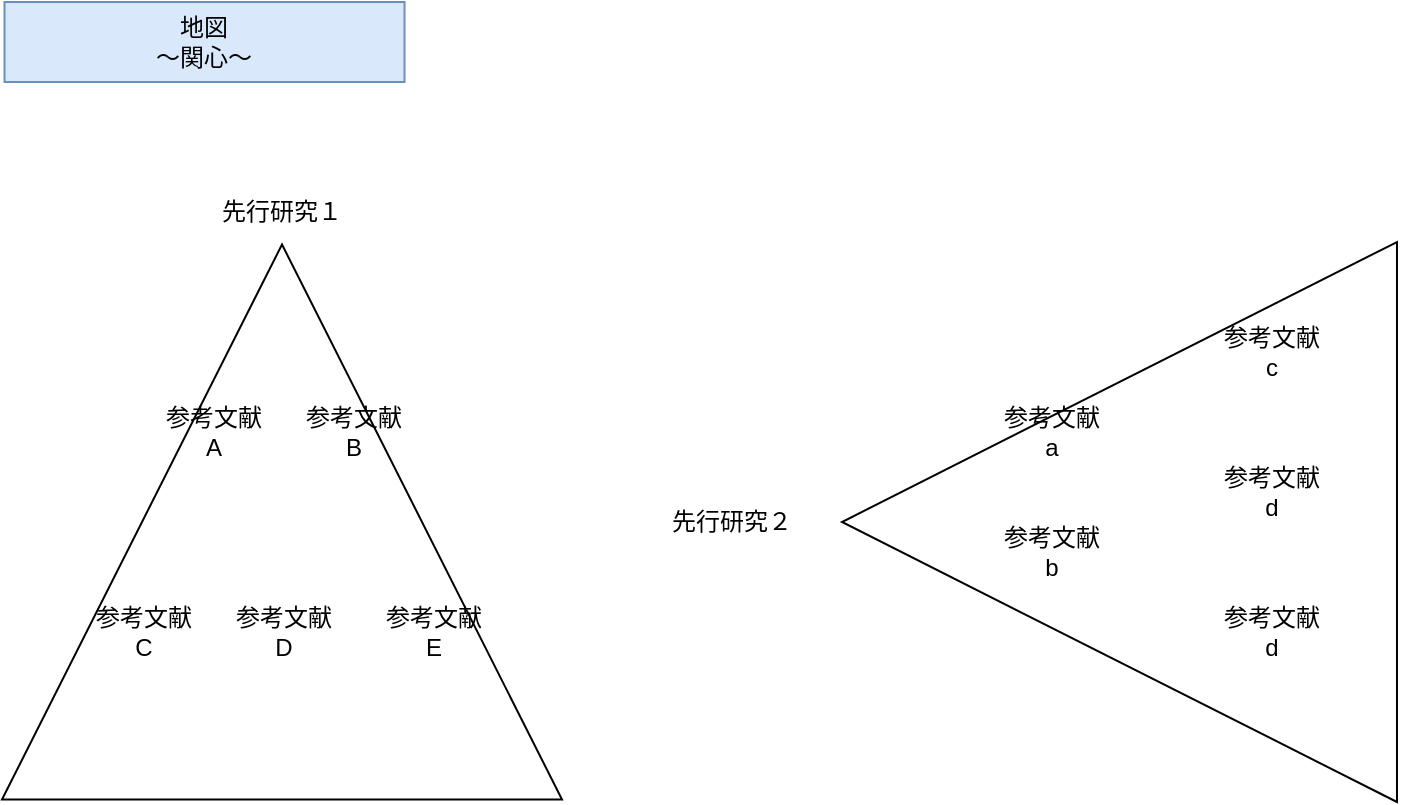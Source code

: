 <mxfile>
    <diagram name="02" id="YMj1xpAl_SfOTKT0soET">
        <mxGraphModel dx="1178" dy="971" grid="1" gridSize="10" guides="1" tooltips="1" connect="1" arrows="1" fold="1" page="1" pageScale="1" pageWidth="1169" pageHeight="827" math="0" shadow="0">
            <root>
                <mxCell id="ML3krrQk0YiTmpszw3Px-0"/>
                <mxCell id="ML3krrQk0YiTmpszw3Px-1" parent="ML3krrQk0YiTmpszw3Px-0"/>
                <mxCell id="ML3krrQk0YiTmpszw3Px-4" value="地図&lt;div&gt;～関心～&lt;/div&gt;" style="text;html=1;align=center;verticalAlign=middle;whiteSpace=wrap;rounded=0;fillColor=#dae8fc;strokeColor=#6c8ebf;" parent="ML3krrQk0YiTmpszw3Px-1" vertex="1">
                    <mxGeometry x="81.26" y="110" width="200" height="40" as="geometry"/>
                </mxCell>
                <mxCell id="0" value="" style="triangle;whiteSpace=wrap;html=1;rotation=-90;" parent="ML3krrQk0YiTmpszw3Px-1" vertex="1">
                    <mxGeometry x="81.26" y="230" width="277.49" height="280" as="geometry"/>
                </mxCell>
                <mxCell id="2" value="先行研究１" style="text;html=1;align=center;verticalAlign=middle;whiteSpace=wrap;rounded=0;" parent="ML3krrQk0YiTmpszw3Px-1" vertex="1">
                    <mxGeometry x="165" y="200" width="110" height="30" as="geometry"/>
                </mxCell>
                <mxCell id="7" value="参考文献&lt;div&gt;A&lt;/div&gt;" style="text;html=1;align=center;verticalAlign=middle;whiteSpace=wrap;rounded=0;" parent="ML3krrQk0YiTmpszw3Px-1" vertex="1">
                    <mxGeometry x="131.26" y="310" width="110" height="30" as="geometry"/>
                </mxCell>
                <mxCell id="15" value="参考文献&lt;div&gt;B&lt;/div&gt;" style="text;html=1;align=center;verticalAlign=middle;whiteSpace=wrap;rounded=0;" vertex="1" parent="ML3krrQk0YiTmpszw3Px-1">
                    <mxGeometry x="201.26" y="310" width="110" height="30" as="geometry"/>
                </mxCell>
                <mxCell id="16" value="参考文献&lt;div&gt;C&lt;/div&gt;" style="text;html=1;align=center;verticalAlign=middle;whiteSpace=wrap;rounded=0;" vertex="1" parent="ML3krrQk0YiTmpszw3Px-1">
                    <mxGeometry x="96.26" y="410" width="110" height="30" as="geometry"/>
                </mxCell>
                <mxCell id="17" value="参考文献&lt;div&gt;D&lt;/div&gt;" style="text;html=1;align=center;verticalAlign=middle;whiteSpace=wrap;rounded=0;" vertex="1" parent="ML3krrQk0YiTmpszw3Px-1">
                    <mxGeometry x="166.26" y="410" width="110" height="30" as="geometry"/>
                </mxCell>
                <mxCell id="18" value="参考文献&lt;div&gt;E&lt;/div&gt;" style="text;html=1;align=center;verticalAlign=middle;whiteSpace=wrap;rounded=0;" vertex="1" parent="ML3krrQk0YiTmpszw3Px-1">
                    <mxGeometry x="241.26" y="410" width="110" height="30" as="geometry"/>
                </mxCell>
                <mxCell id="19" value="" style="triangle;whiteSpace=wrap;html=1;rotation=-180;" vertex="1" parent="ML3krrQk0YiTmpszw3Px-1">
                    <mxGeometry x="500" y="230" width="277.49" height="280" as="geometry"/>
                </mxCell>
                <mxCell id="20" value="先行研究２" style="text;html=1;align=center;verticalAlign=middle;whiteSpace=wrap;rounded=0;" vertex="1" parent="ML3krrQk0YiTmpszw3Px-1">
                    <mxGeometry x="390" y="355" width="110" height="30" as="geometry"/>
                </mxCell>
                <mxCell id="21" value="参考文献&lt;div&gt;a&lt;/div&gt;" style="text;html=1;align=center;verticalAlign=middle;whiteSpace=wrap;rounded=0;" vertex="1" parent="ML3krrQk0YiTmpszw3Px-1">
                    <mxGeometry x="550" y="310" width="110" height="30" as="geometry"/>
                </mxCell>
                <mxCell id="22" value="参考文献&lt;div&gt;b&lt;/div&gt;" style="text;html=1;align=center;verticalAlign=middle;whiteSpace=wrap;rounded=0;" vertex="1" parent="ML3krrQk0YiTmpszw3Px-1">
                    <mxGeometry x="550" y="370" width="110" height="30" as="geometry"/>
                </mxCell>
                <mxCell id="23" value="参考文献&lt;div&gt;c&lt;/div&gt;" style="text;html=1;align=center;verticalAlign=middle;whiteSpace=wrap;rounded=0;" vertex="1" parent="ML3krrQk0YiTmpszw3Px-1">
                    <mxGeometry x="660" y="270" width="110" height="30" as="geometry"/>
                </mxCell>
                <mxCell id="24" value="参考文献&lt;div&gt;d&lt;/div&gt;" style="text;html=1;align=center;verticalAlign=middle;whiteSpace=wrap;rounded=0;" vertex="1" parent="ML3krrQk0YiTmpszw3Px-1">
                    <mxGeometry x="660" y="340" width="110" height="30" as="geometry"/>
                </mxCell>
                <mxCell id="25" value="参考文献&lt;div&gt;d&lt;/div&gt;" style="text;html=1;align=center;verticalAlign=middle;whiteSpace=wrap;rounded=0;" vertex="1" parent="ML3krrQk0YiTmpszw3Px-1">
                    <mxGeometry x="660" y="410" width="110" height="30" as="geometry"/>
                </mxCell>
            </root>
        </mxGraphModel>
    </diagram>
</mxfile>